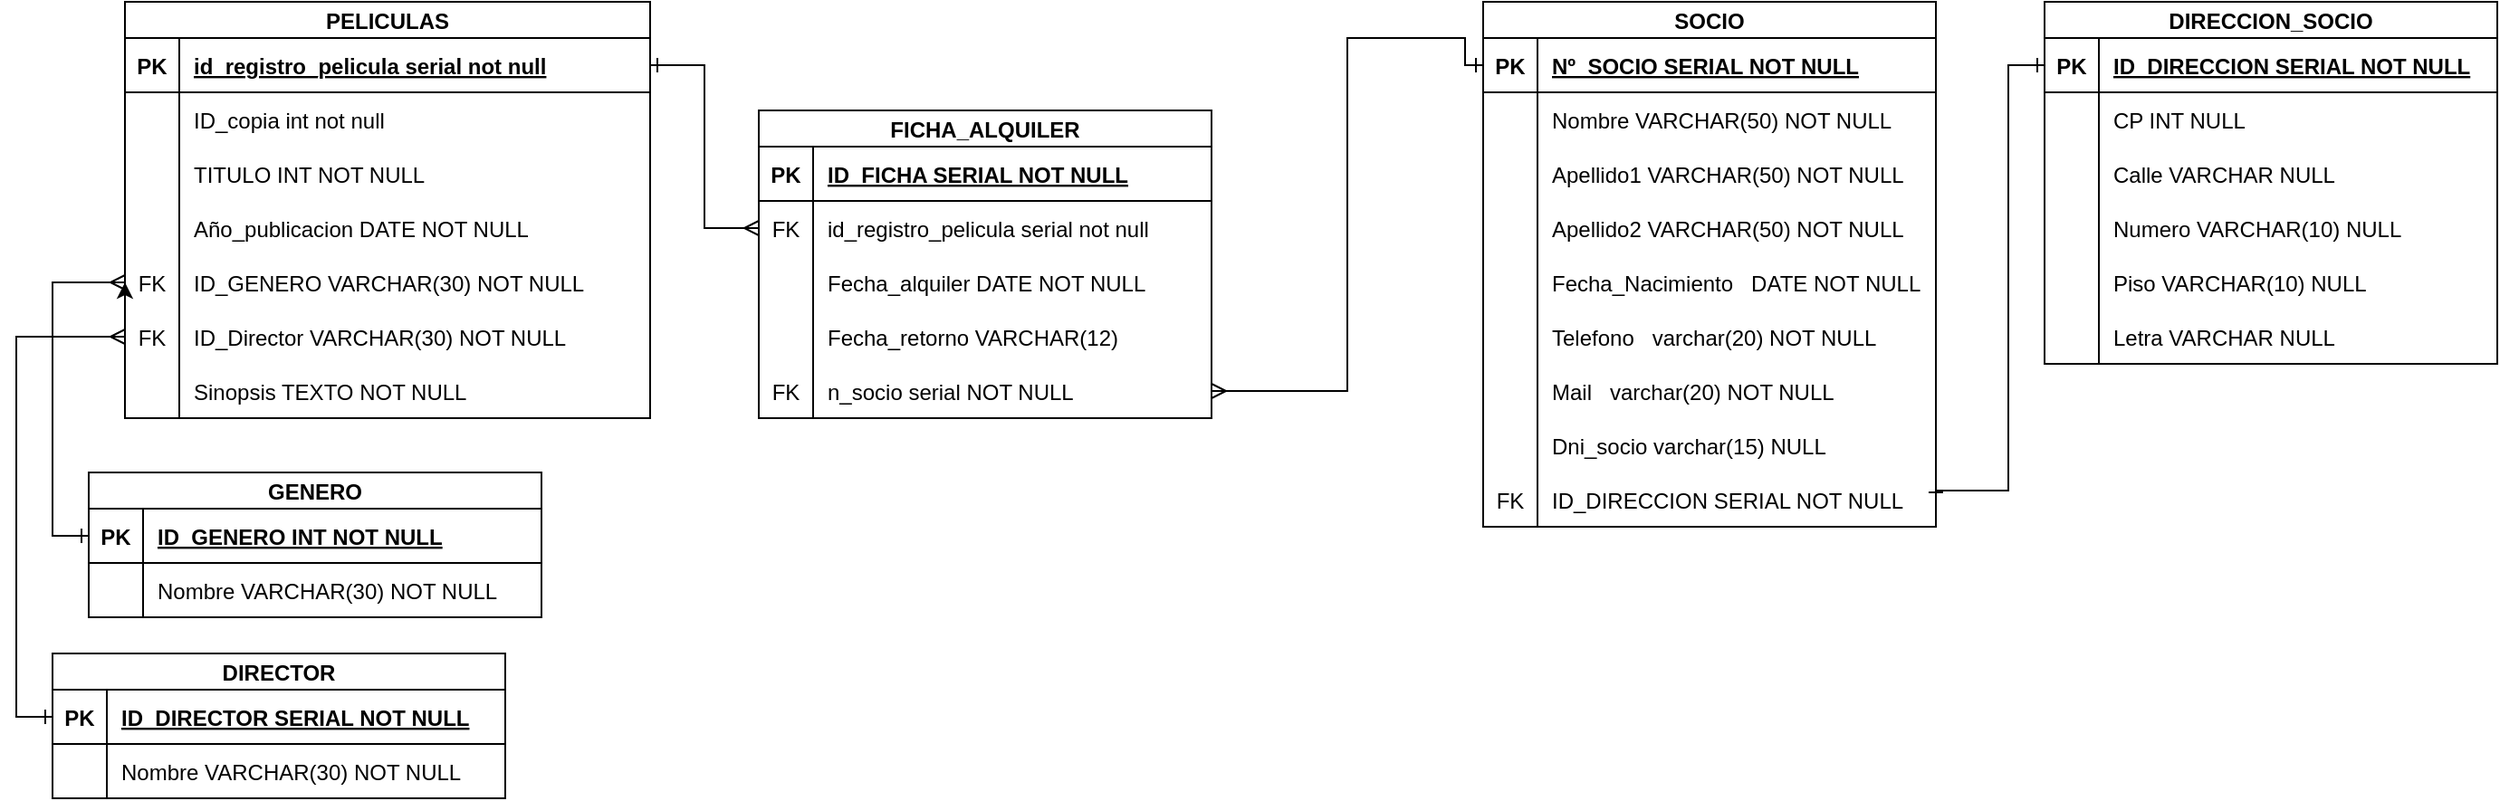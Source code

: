 <mxfile version="23.1.2" type="device">
  <diagram name="Página-1" id="nRKNhN-l7J-Yxzo5NDrR">
    <mxGraphModel dx="1924" dy="599" grid="1" gridSize="10" guides="1" tooltips="1" connect="1" arrows="1" fold="1" page="1" pageScale="1" pageWidth="827" pageHeight="1169" math="0" shadow="0">
      <root>
        <mxCell id="0" />
        <mxCell id="1" parent="0" />
        <mxCell id="-IZNyfN-gYyE6oGZiEiT-1" value="SOCIO" style="shape=table;startSize=20;container=1;collapsible=1;childLayout=tableLayout;fixedRows=1;rowLines=0;fontStyle=1;align=center;resizeLast=1;" parent="1" vertex="1">
          <mxGeometry x="280" y="170" width="250" height="290" as="geometry">
            <mxRectangle x="450" y="360" width="90" height="30" as="alternateBounds" />
          </mxGeometry>
        </mxCell>
        <mxCell id="-IZNyfN-gYyE6oGZiEiT-2" value="" style="shape=partialRectangle;collapsible=0;dropTarget=0;pointerEvents=0;fillColor=none;points=[[0,0.5],[1,0.5]];portConstraint=eastwest;top=0;left=0;right=0;bottom=1;" parent="-IZNyfN-gYyE6oGZiEiT-1" vertex="1">
          <mxGeometry y="20" width="250" height="30" as="geometry" />
        </mxCell>
        <mxCell id="-IZNyfN-gYyE6oGZiEiT-3" value="PK" style="shape=partialRectangle;overflow=hidden;connectable=0;fillColor=none;top=0;left=0;bottom=0;right=0;fontStyle=1;" parent="-IZNyfN-gYyE6oGZiEiT-2" vertex="1">
          <mxGeometry width="30" height="30" as="geometry">
            <mxRectangle width="30" height="30" as="alternateBounds" />
          </mxGeometry>
        </mxCell>
        <mxCell id="-IZNyfN-gYyE6oGZiEiT-4" value="Nº_SOCIO SERIAL NOT NULL" style="shape=partialRectangle;overflow=hidden;connectable=0;fillColor=none;top=0;left=0;bottom=0;right=0;align=left;spacingLeft=6;fontStyle=5;" parent="-IZNyfN-gYyE6oGZiEiT-2" vertex="1">
          <mxGeometry x="30" width="220" height="30" as="geometry">
            <mxRectangle width="220" height="30" as="alternateBounds" />
          </mxGeometry>
        </mxCell>
        <mxCell id="-IZNyfN-gYyE6oGZiEiT-5" value="" style="shape=partialRectangle;collapsible=0;dropTarget=0;pointerEvents=0;fillColor=none;points=[[0,0.5],[1,0.5]];portConstraint=eastwest;top=0;left=0;right=0;bottom=0;" parent="-IZNyfN-gYyE6oGZiEiT-1" vertex="1">
          <mxGeometry y="50" width="250" height="30" as="geometry" />
        </mxCell>
        <mxCell id="-IZNyfN-gYyE6oGZiEiT-6" value="" style="shape=partialRectangle;overflow=hidden;connectable=0;fillColor=none;top=0;left=0;bottom=0;right=0;" parent="-IZNyfN-gYyE6oGZiEiT-5" vertex="1">
          <mxGeometry width="30" height="30" as="geometry">
            <mxRectangle width="30" height="30" as="alternateBounds" />
          </mxGeometry>
        </mxCell>
        <mxCell id="-IZNyfN-gYyE6oGZiEiT-7" value="Nombre VARCHAR(50) NOT NULL" style="shape=partialRectangle;overflow=hidden;connectable=0;fillColor=none;top=0;left=0;bottom=0;right=0;align=left;spacingLeft=6;" parent="-IZNyfN-gYyE6oGZiEiT-5" vertex="1">
          <mxGeometry x="30" width="220" height="30" as="geometry">
            <mxRectangle width="220" height="30" as="alternateBounds" />
          </mxGeometry>
        </mxCell>
        <mxCell id="-IZNyfN-gYyE6oGZiEiT-30" value="" style="shape=partialRectangle;collapsible=0;dropTarget=0;pointerEvents=0;fillColor=none;points=[[0,0.5],[1,0.5]];portConstraint=eastwest;top=0;left=0;right=0;bottom=0;" parent="-IZNyfN-gYyE6oGZiEiT-1" vertex="1">
          <mxGeometry y="80" width="250" height="30" as="geometry" />
        </mxCell>
        <mxCell id="-IZNyfN-gYyE6oGZiEiT-31" value="" style="shape=partialRectangle;overflow=hidden;connectable=0;fillColor=none;top=0;left=0;bottom=0;right=0;" parent="-IZNyfN-gYyE6oGZiEiT-30" vertex="1">
          <mxGeometry width="30" height="30" as="geometry">
            <mxRectangle width="30" height="30" as="alternateBounds" />
          </mxGeometry>
        </mxCell>
        <mxCell id="-IZNyfN-gYyE6oGZiEiT-32" value="Apellido1 VARCHAR(50) NOT NULL" style="shape=partialRectangle;overflow=hidden;connectable=0;fillColor=none;top=0;left=0;bottom=0;right=0;align=left;spacingLeft=6;" parent="-IZNyfN-gYyE6oGZiEiT-30" vertex="1">
          <mxGeometry x="30" width="220" height="30" as="geometry">
            <mxRectangle width="220" height="30" as="alternateBounds" />
          </mxGeometry>
        </mxCell>
        <mxCell id="-IZNyfN-gYyE6oGZiEiT-34" value="" style="shape=partialRectangle;collapsible=0;dropTarget=0;pointerEvents=0;fillColor=none;points=[[0,0.5],[1,0.5]];portConstraint=eastwest;top=0;left=0;right=0;bottom=0;" parent="-IZNyfN-gYyE6oGZiEiT-1" vertex="1">
          <mxGeometry y="110" width="250" height="30" as="geometry" />
        </mxCell>
        <mxCell id="-IZNyfN-gYyE6oGZiEiT-35" value="" style="shape=partialRectangle;overflow=hidden;connectable=0;fillColor=none;top=0;left=0;bottom=0;right=0;" parent="-IZNyfN-gYyE6oGZiEiT-34" vertex="1">
          <mxGeometry width="30" height="30" as="geometry">
            <mxRectangle width="30" height="30" as="alternateBounds" />
          </mxGeometry>
        </mxCell>
        <mxCell id="-IZNyfN-gYyE6oGZiEiT-36" value="Apellido2 VARCHAR(50) NOT NULL" style="shape=partialRectangle;overflow=hidden;connectable=0;fillColor=none;top=0;left=0;bottom=0;right=0;align=left;spacingLeft=6;" parent="-IZNyfN-gYyE6oGZiEiT-34" vertex="1">
          <mxGeometry x="30" width="220" height="30" as="geometry">
            <mxRectangle width="220" height="30" as="alternateBounds" />
          </mxGeometry>
        </mxCell>
        <mxCell id="-IZNyfN-gYyE6oGZiEiT-37" value="" style="shape=partialRectangle;collapsible=0;dropTarget=0;pointerEvents=0;fillColor=none;points=[[0,0.5],[1,0.5]];portConstraint=eastwest;top=0;left=0;right=0;bottom=0;" parent="-IZNyfN-gYyE6oGZiEiT-1" vertex="1">
          <mxGeometry y="140" width="250" height="30" as="geometry" />
        </mxCell>
        <mxCell id="-IZNyfN-gYyE6oGZiEiT-38" value="" style="shape=partialRectangle;overflow=hidden;connectable=0;fillColor=none;top=0;left=0;bottom=0;right=0;" parent="-IZNyfN-gYyE6oGZiEiT-37" vertex="1">
          <mxGeometry width="30" height="30" as="geometry">
            <mxRectangle width="30" height="30" as="alternateBounds" />
          </mxGeometry>
        </mxCell>
        <mxCell id="-IZNyfN-gYyE6oGZiEiT-39" value="Fecha_Nacimiento   DATE NOT NULL" style="shape=partialRectangle;overflow=hidden;connectable=0;fillColor=none;top=0;left=0;bottom=0;right=0;align=left;spacingLeft=6;" parent="-IZNyfN-gYyE6oGZiEiT-37" vertex="1">
          <mxGeometry x="30" width="220" height="30" as="geometry">
            <mxRectangle width="220" height="30" as="alternateBounds" />
          </mxGeometry>
        </mxCell>
        <mxCell id="bHIFK69b-dQV7GvsasJ2-1" value="" style="shape=partialRectangle;collapsible=0;dropTarget=0;pointerEvents=0;fillColor=none;points=[[0,0.5],[1,0.5]];portConstraint=eastwest;top=0;left=0;right=0;bottom=0;" vertex="1" parent="-IZNyfN-gYyE6oGZiEiT-1">
          <mxGeometry y="170" width="250" height="30" as="geometry" />
        </mxCell>
        <mxCell id="bHIFK69b-dQV7GvsasJ2-2" value="" style="shape=partialRectangle;overflow=hidden;connectable=0;fillColor=none;top=0;left=0;bottom=0;right=0;" vertex="1" parent="bHIFK69b-dQV7GvsasJ2-1">
          <mxGeometry width="30" height="30" as="geometry">
            <mxRectangle width="30" height="30" as="alternateBounds" />
          </mxGeometry>
        </mxCell>
        <mxCell id="bHIFK69b-dQV7GvsasJ2-3" value="Telefono   varchar(20) NOT NULL" style="shape=partialRectangle;overflow=hidden;connectable=0;fillColor=none;top=0;left=0;bottom=0;right=0;align=left;spacingLeft=6;" vertex="1" parent="bHIFK69b-dQV7GvsasJ2-1">
          <mxGeometry x="30" width="220" height="30" as="geometry">
            <mxRectangle width="220" height="30" as="alternateBounds" />
          </mxGeometry>
        </mxCell>
        <mxCell id="bHIFK69b-dQV7GvsasJ2-4" value="" style="shape=partialRectangle;collapsible=0;dropTarget=0;pointerEvents=0;fillColor=none;points=[[0,0.5],[1,0.5]];portConstraint=eastwest;top=0;left=0;right=0;bottom=0;" vertex="1" parent="-IZNyfN-gYyE6oGZiEiT-1">
          <mxGeometry y="200" width="250" height="30" as="geometry" />
        </mxCell>
        <mxCell id="bHIFK69b-dQV7GvsasJ2-5" value="" style="shape=partialRectangle;overflow=hidden;connectable=0;fillColor=none;top=0;left=0;bottom=0;right=0;" vertex="1" parent="bHIFK69b-dQV7GvsasJ2-4">
          <mxGeometry width="30" height="30" as="geometry">
            <mxRectangle width="30" height="30" as="alternateBounds" />
          </mxGeometry>
        </mxCell>
        <mxCell id="bHIFK69b-dQV7GvsasJ2-6" value="Mail   varchar(20) NOT NULL" style="shape=partialRectangle;overflow=hidden;connectable=0;fillColor=none;top=0;left=0;bottom=0;right=0;align=left;spacingLeft=6;" vertex="1" parent="bHIFK69b-dQV7GvsasJ2-4">
          <mxGeometry x="30" width="220" height="30" as="geometry">
            <mxRectangle width="220" height="30" as="alternateBounds" />
          </mxGeometry>
        </mxCell>
        <mxCell id="-IZNyfN-gYyE6oGZiEiT-40" value="" style="shape=partialRectangle;collapsible=0;dropTarget=0;pointerEvents=0;fillColor=none;points=[[0,0.5],[1,0.5]];portConstraint=eastwest;top=0;left=0;right=0;bottom=0;" parent="-IZNyfN-gYyE6oGZiEiT-1" vertex="1">
          <mxGeometry y="230" width="250" height="30" as="geometry" />
        </mxCell>
        <mxCell id="-IZNyfN-gYyE6oGZiEiT-41" value="" style="shape=partialRectangle;overflow=hidden;connectable=0;fillColor=none;top=0;left=0;bottom=0;right=0;" parent="-IZNyfN-gYyE6oGZiEiT-40" vertex="1">
          <mxGeometry width="30" height="30" as="geometry">
            <mxRectangle width="30" height="30" as="alternateBounds" />
          </mxGeometry>
        </mxCell>
        <mxCell id="-IZNyfN-gYyE6oGZiEiT-42" value="Dni_socio varchar(15) NULL" style="shape=partialRectangle;overflow=hidden;connectable=0;fillColor=none;top=0;left=0;bottom=0;right=0;align=left;spacingLeft=6;" parent="-IZNyfN-gYyE6oGZiEiT-40" vertex="1">
          <mxGeometry x="30" width="220" height="30" as="geometry">
            <mxRectangle width="220" height="30" as="alternateBounds" />
          </mxGeometry>
        </mxCell>
        <mxCell id="-IZNyfN-gYyE6oGZiEiT-43" value="" style="shape=partialRectangle;collapsible=0;dropTarget=0;pointerEvents=0;fillColor=none;points=[[0,0.5],[1,0.5]];portConstraint=eastwest;top=0;left=0;right=0;bottom=0;" parent="-IZNyfN-gYyE6oGZiEiT-1" vertex="1">
          <mxGeometry y="260" width="250" height="30" as="geometry" />
        </mxCell>
        <mxCell id="-IZNyfN-gYyE6oGZiEiT-44" value="FK" style="shape=partialRectangle;overflow=hidden;connectable=0;fillColor=none;top=0;left=0;bottom=0;right=0;" parent="-IZNyfN-gYyE6oGZiEiT-43" vertex="1">
          <mxGeometry width="30" height="30" as="geometry">
            <mxRectangle width="30" height="30" as="alternateBounds" />
          </mxGeometry>
        </mxCell>
        <mxCell id="-IZNyfN-gYyE6oGZiEiT-45" value="ID_DIRECCION SERIAL NOT NULL" style="shape=partialRectangle;overflow=hidden;connectable=0;fillColor=none;top=0;left=0;bottom=0;right=0;align=left;spacingLeft=6;" parent="-IZNyfN-gYyE6oGZiEiT-43" vertex="1">
          <mxGeometry x="30" width="220" height="30" as="geometry">
            <mxRectangle width="220" height="30" as="alternateBounds" />
          </mxGeometry>
        </mxCell>
        <mxCell id="-IZNyfN-gYyE6oGZiEiT-9" value="PELICULAS" style="shape=table;startSize=20;container=1;collapsible=1;childLayout=tableLayout;fixedRows=1;rowLines=0;fontStyle=1;align=center;resizeLast=1;" parent="1" vertex="1">
          <mxGeometry x="-470" y="170" width="290" height="230" as="geometry">
            <mxRectangle x="450" y="360" width="90" height="30" as="alternateBounds" />
          </mxGeometry>
        </mxCell>
        <mxCell id="-IZNyfN-gYyE6oGZiEiT-10" value="" style="shape=partialRectangle;collapsible=0;dropTarget=0;pointerEvents=0;fillColor=none;points=[[0,0.5],[1,0.5]];portConstraint=eastwest;top=0;left=0;right=0;bottom=1;" parent="-IZNyfN-gYyE6oGZiEiT-9" vertex="1">
          <mxGeometry y="20" width="290" height="30" as="geometry" />
        </mxCell>
        <mxCell id="-IZNyfN-gYyE6oGZiEiT-11" value="PK" style="shape=partialRectangle;overflow=hidden;connectable=0;fillColor=none;top=0;left=0;bottom=0;right=0;fontStyle=1;" parent="-IZNyfN-gYyE6oGZiEiT-10" vertex="1">
          <mxGeometry width="30" height="30" as="geometry">
            <mxRectangle width="30" height="30" as="alternateBounds" />
          </mxGeometry>
        </mxCell>
        <mxCell id="-IZNyfN-gYyE6oGZiEiT-12" value="id_registro_pelicula serial not null" style="shape=partialRectangle;overflow=hidden;connectable=0;fillColor=none;top=0;left=0;bottom=0;right=0;align=left;spacingLeft=6;fontStyle=5;" parent="-IZNyfN-gYyE6oGZiEiT-10" vertex="1">
          <mxGeometry x="30" width="260" height="30" as="geometry">
            <mxRectangle width="260" height="30" as="alternateBounds" />
          </mxGeometry>
        </mxCell>
        <mxCell id="bHIFK69b-dQV7GvsasJ2-36" value="" style="shape=partialRectangle;collapsible=0;dropTarget=0;pointerEvents=0;fillColor=none;points=[[0,0.5],[1,0.5]];portConstraint=eastwest;top=0;left=0;right=0;bottom=0;" vertex="1" parent="-IZNyfN-gYyE6oGZiEiT-9">
          <mxGeometry y="50" width="290" height="30" as="geometry" />
        </mxCell>
        <mxCell id="bHIFK69b-dQV7GvsasJ2-37" value="" style="shape=partialRectangle;overflow=hidden;connectable=0;fillColor=none;top=0;left=0;bottom=0;right=0;" vertex="1" parent="bHIFK69b-dQV7GvsasJ2-36">
          <mxGeometry width="30" height="30" as="geometry">
            <mxRectangle width="30" height="30" as="alternateBounds" />
          </mxGeometry>
        </mxCell>
        <mxCell id="bHIFK69b-dQV7GvsasJ2-38" value="ID_copia int not null" style="shape=partialRectangle;overflow=hidden;connectable=0;fillColor=none;top=0;left=0;bottom=0;right=0;align=left;spacingLeft=6;" vertex="1" parent="bHIFK69b-dQV7GvsasJ2-36">
          <mxGeometry x="30" width="260" height="30" as="geometry">
            <mxRectangle width="260" height="30" as="alternateBounds" />
          </mxGeometry>
        </mxCell>
        <mxCell id="-IZNyfN-gYyE6oGZiEiT-13" value="" style="shape=partialRectangle;collapsible=0;dropTarget=0;pointerEvents=0;fillColor=none;points=[[0,0.5],[1,0.5]];portConstraint=eastwest;top=0;left=0;right=0;bottom=0;" parent="-IZNyfN-gYyE6oGZiEiT-9" vertex="1">
          <mxGeometry y="80" width="290" height="30" as="geometry" />
        </mxCell>
        <mxCell id="-IZNyfN-gYyE6oGZiEiT-14" value="" style="shape=partialRectangle;overflow=hidden;connectable=0;fillColor=none;top=0;left=0;bottom=0;right=0;" parent="-IZNyfN-gYyE6oGZiEiT-13" vertex="1">
          <mxGeometry width="30" height="30" as="geometry">
            <mxRectangle width="30" height="30" as="alternateBounds" />
          </mxGeometry>
        </mxCell>
        <mxCell id="-IZNyfN-gYyE6oGZiEiT-15" value="TITULO INT NOT NULL" style="shape=partialRectangle;overflow=hidden;connectable=0;fillColor=none;top=0;left=0;bottom=0;right=0;align=left;spacingLeft=6;" parent="-IZNyfN-gYyE6oGZiEiT-13" vertex="1">
          <mxGeometry x="30" width="260" height="30" as="geometry">
            <mxRectangle width="260" height="30" as="alternateBounds" />
          </mxGeometry>
        </mxCell>
        <mxCell id="-IZNyfN-gYyE6oGZiEiT-75" value="" style="shape=partialRectangle;collapsible=0;dropTarget=0;pointerEvents=0;fillColor=none;points=[[0,0.5],[1,0.5]];portConstraint=eastwest;top=0;left=0;right=0;bottom=0;" parent="-IZNyfN-gYyE6oGZiEiT-9" vertex="1">
          <mxGeometry y="110" width="290" height="30" as="geometry" />
        </mxCell>
        <mxCell id="-IZNyfN-gYyE6oGZiEiT-76" value="" style="shape=partialRectangle;overflow=hidden;connectable=0;fillColor=none;top=0;left=0;bottom=0;right=0;" parent="-IZNyfN-gYyE6oGZiEiT-75" vertex="1">
          <mxGeometry width="30" height="30" as="geometry">
            <mxRectangle width="30" height="30" as="alternateBounds" />
          </mxGeometry>
        </mxCell>
        <mxCell id="-IZNyfN-gYyE6oGZiEiT-77" value="Año_publicacion DATE NOT NULL" style="shape=partialRectangle;overflow=hidden;connectable=0;fillColor=none;top=0;left=0;bottom=0;right=0;align=left;spacingLeft=6;" parent="-IZNyfN-gYyE6oGZiEiT-75" vertex="1">
          <mxGeometry x="30" width="260" height="30" as="geometry">
            <mxRectangle width="260" height="30" as="alternateBounds" />
          </mxGeometry>
        </mxCell>
        <mxCell id="-IZNyfN-gYyE6oGZiEiT-78" value="" style="shape=partialRectangle;collapsible=0;dropTarget=0;pointerEvents=0;fillColor=none;points=[[0,0.5],[1,0.5]];portConstraint=eastwest;top=0;left=0;right=0;bottom=0;" parent="-IZNyfN-gYyE6oGZiEiT-9" vertex="1">
          <mxGeometry y="140" width="290" height="30" as="geometry" />
        </mxCell>
        <mxCell id="-IZNyfN-gYyE6oGZiEiT-79" value="FK" style="shape=partialRectangle;overflow=hidden;connectable=0;fillColor=none;top=0;left=0;bottom=0;right=0;" parent="-IZNyfN-gYyE6oGZiEiT-78" vertex="1">
          <mxGeometry width="30" height="30" as="geometry">
            <mxRectangle width="30" height="30" as="alternateBounds" />
          </mxGeometry>
        </mxCell>
        <mxCell id="-IZNyfN-gYyE6oGZiEiT-80" value="ID_GENERO VARCHAR(30) NOT NULL" style="shape=partialRectangle;overflow=hidden;connectable=0;fillColor=none;top=0;left=0;bottom=0;right=0;align=left;spacingLeft=6;" parent="-IZNyfN-gYyE6oGZiEiT-78" vertex="1">
          <mxGeometry x="30" width="260" height="30" as="geometry">
            <mxRectangle width="260" height="30" as="alternateBounds" />
          </mxGeometry>
        </mxCell>
        <mxCell id="-IZNyfN-gYyE6oGZiEiT-81" value="" style="shape=partialRectangle;collapsible=0;dropTarget=0;pointerEvents=0;fillColor=none;points=[[0,0.5],[1,0.5]];portConstraint=eastwest;top=0;left=0;right=0;bottom=0;" parent="-IZNyfN-gYyE6oGZiEiT-9" vertex="1">
          <mxGeometry y="170" width="290" height="30" as="geometry" />
        </mxCell>
        <mxCell id="-IZNyfN-gYyE6oGZiEiT-82" value="FK" style="shape=partialRectangle;overflow=hidden;connectable=0;fillColor=none;top=0;left=0;bottom=0;right=0;" parent="-IZNyfN-gYyE6oGZiEiT-81" vertex="1">
          <mxGeometry width="30" height="30" as="geometry">
            <mxRectangle width="30" height="30" as="alternateBounds" />
          </mxGeometry>
        </mxCell>
        <mxCell id="-IZNyfN-gYyE6oGZiEiT-83" value="ID_Director VARCHAR(30) NOT NULL" style="shape=partialRectangle;overflow=hidden;connectable=0;fillColor=none;top=0;left=0;bottom=0;right=0;align=left;spacingLeft=6;" parent="-IZNyfN-gYyE6oGZiEiT-81" vertex="1">
          <mxGeometry x="30" width="260" height="30" as="geometry">
            <mxRectangle width="260" height="30" as="alternateBounds" />
          </mxGeometry>
        </mxCell>
        <mxCell id="-IZNyfN-gYyE6oGZiEiT-84" value="" style="shape=partialRectangle;collapsible=0;dropTarget=0;pointerEvents=0;fillColor=none;points=[[0,0.5],[1,0.5]];portConstraint=eastwest;top=0;left=0;right=0;bottom=0;" parent="-IZNyfN-gYyE6oGZiEiT-9" vertex="1">
          <mxGeometry y="200" width="290" height="30" as="geometry" />
        </mxCell>
        <mxCell id="-IZNyfN-gYyE6oGZiEiT-85" value="" style="shape=partialRectangle;overflow=hidden;connectable=0;fillColor=none;top=0;left=0;bottom=0;right=0;" parent="-IZNyfN-gYyE6oGZiEiT-84" vertex="1">
          <mxGeometry width="30" height="30" as="geometry">
            <mxRectangle width="30" height="30" as="alternateBounds" />
          </mxGeometry>
        </mxCell>
        <mxCell id="-IZNyfN-gYyE6oGZiEiT-86" value="Sinopsis TEXTO NOT NULL" style="shape=partialRectangle;overflow=hidden;connectable=0;fillColor=none;top=0;left=0;bottom=0;right=0;align=left;spacingLeft=6;" parent="-IZNyfN-gYyE6oGZiEiT-84" vertex="1">
          <mxGeometry x="30" width="260" height="30" as="geometry">
            <mxRectangle width="260" height="30" as="alternateBounds" />
          </mxGeometry>
        </mxCell>
        <mxCell id="-IZNyfN-gYyE6oGZiEiT-16" value="FICHA_ALQUILER" style="shape=table;startSize=20;container=1;collapsible=1;childLayout=tableLayout;fixedRows=1;rowLines=0;fontStyle=1;align=center;resizeLast=1;" parent="1" vertex="1">
          <mxGeometry x="-120" y="230" width="250" height="170" as="geometry">
            <mxRectangle x="450" y="360" width="90" height="30" as="alternateBounds" />
          </mxGeometry>
        </mxCell>
        <mxCell id="-IZNyfN-gYyE6oGZiEiT-17" value="" style="shape=partialRectangle;collapsible=0;dropTarget=0;pointerEvents=0;fillColor=none;points=[[0,0.5],[1,0.5]];portConstraint=eastwest;top=0;left=0;right=0;bottom=1;" parent="-IZNyfN-gYyE6oGZiEiT-16" vertex="1">
          <mxGeometry y="20" width="250" height="30" as="geometry" />
        </mxCell>
        <mxCell id="-IZNyfN-gYyE6oGZiEiT-18" value="PK" style="shape=partialRectangle;overflow=hidden;connectable=0;fillColor=none;top=0;left=0;bottom=0;right=0;fontStyle=1;" parent="-IZNyfN-gYyE6oGZiEiT-17" vertex="1">
          <mxGeometry width="30" height="30" as="geometry">
            <mxRectangle width="30" height="30" as="alternateBounds" />
          </mxGeometry>
        </mxCell>
        <mxCell id="-IZNyfN-gYyE6oGZiEiT-19" value="ID_FICHA SERIAL NOT NULL" style="shape=partialRectangle;overflow=hidden;connectable=0;fillColor=none;top=0;left=0;bottom=0;right=0;align=left;spacingLeft=6;fontStyle=5;" parent="-IZNyfN-gYyE6oGZiEiT-17" vertex="1">
          <mxGeometry x="30" width="220" height="30" as="geometry">
            <mxRectangle width="220" height="30" as="alternateBounds" />
          </mxGeometry>
        </mxCell>
        <mxCell id="-IZNyfN-gYyE6oGZiEiT-20" value="" style="shape=partialRectangle;collapsible=0;dropTarget=0;pointerEvents=0;fillColor=none;points=[[0,0.5],[1,0.5]];portConstraint=eastwest;top=0;left=0;right=0;bottom=0;" parent="-IZNyfN-gYyE6oGZiEiT-16" vertex="1">
          <mxGeometry y="50" width="250" height="30" as="geometry" />
        </mxCell>
        <mxCell id="-IZNyfN-gYyE6oGZiEiT-21" value="FK" style="shape=partialRectangle;overflow=hidden;connectable=0;fillColor=none;top=0;left=0;bottom=0;right=0;" parent="-IZNyfN-gYyE6oGZiEiT-20" vertex="1">
          <mxGeometry width="30" height="30" as="geometry">
            <mxRectangle width="30" height="30" as="alternateBounds" />
          </mxGeometry>
        </mxCell>
        <mxCell id="-IZNyfN-gYyE6oGZiEiT-22" value="id_registro_pelicula serial not null" style="shape=partialRectangle;overflow=hidden;connectable=0;fillColor=none;top=0;left=0;bottom=0;right=0;align=left;spacingLeft=6;" parent="-IZNyfN-gYyE6oGZiEiT-20" vertex="1">
          <mxGeometry x="30" width="220" height="30" as="geometry">
            <mxRectangle width="220" height="30" as="alternateBounds" />
          </mxGeometry>
        </mxCell>
        <mxCell id="-IZNyfN-gYyE6oGZiEiT-117" value="" style="shape=partialRectangle;collapsible=0;dropTarget=0;pointerEvents=0;fillColor=none;points=[[0,0.5],[1,0.5]];portConstraint=eastwest;top=0;left=0;right=0;bottom=0;" parent="-IZNyfN-gYyE6oGZiEiT-16" vertex="1">
          <mxGeometry y="80" width="250" height="30" as="geometry" />
        </mxCell>
        <mxCell id="-IZNyfN-gYyE6oGZiEiT-118" value="" style="shape=partialRectangle;overflow=hidden;connectable=0;fillColor=none;top=0;left=0;bottom=0;right=0;" parent="-IZNyfN-gYyE6oGZiEiT-117" vertex="1">
          <mxGeometry width="30" height="30" as="geometry">
            <mxRectangle width="30" height="30" as="alternateBounds" />
          </mxGeometry>
        </mxCell>
        <mxCell id="-IZNyfN-gYyE6oGZiEiT-119" value="Fecha_alquiler DATE NOT NULL" style="shape=partialRectangle;overflow=hidden;connectable=0;fillColor=none;top=0;left=0;bottom=0;right=0;align=left;spacingLeft=6;" parent="-IZNyfN-gYyE6oGZiEiT-117" vertex="1">
          <mxGeometry x="30" width="220" height="30" as="geometry">
            <mxRectangle width="220" height="30" as="alternateBounds" />
          </mxGeometry>
        </mxCell>
        <mxCell id="-IZNyfN-gYyE6oGZiEiT-120" value="" style="shape=partialRectangle;collapsible=0;dropTarget=0;pointerEvents=0;fillColor=none;points=[[0,0.5],[1,0.5]];portConstraint=eastwest;top=0;left=0;right=0;bottom=0;" parent="-IZNyfN-gYyE6oGZiEiT-16" vertex="1">
          <mxGeometry y="110" width="250" height="30" as="geometry" />
        </mxCell>
        <mxCell id="-IZNyfN-gYyE6oGZiEiT-121" value="" style="shape=partialRectangle;overflow=hidden;connectable=0;fillColor=none;top=0;left=0;bottom=0;right=0;" parent="-IZNyfN-gYyE6oGZiEiT-120" vertex="1">
          <mxGeometry width="30" height="30" as="geometry">
            <mxRectangle width="30" height="30" as="alternateBounds" />
          </mxGeometry>
        </mxCell>
        <mxCell id="-IZNyfN-gYyE6oGZiEiT-122" value="Fecha_retorno VARCHAR(12)" style="shape=partialRectangle;overflow=hidden;connectable=0;fillColor=none;top=0;left=0;bottom=0;right=0;align=left;spacingLeft=6;" parent="-IZNyfN-gYyE6oGZiEiT-120" vertex="1">
          <mxGeometry x="30" width="220" height="30" as="geometry">
            <mxRectangle width="220" height="30" as="alternateBounds" />
          </mxGeometry>
        </mxCell>
        <mxCell id="-IZNyfN-gYyE6oGZiEiT-138" value="" style="shape=partialRectangle;collapsible=0;dropTarget=0;pointerEvents=0;fillColor=none;points=[[0,0.5],[1,0.5]];portConstraint=eastwest;top=0;left=0;right=0;bottom=0;" parent="-IZNyfN-gYyE6oGZiEiT-16" vertex="1">
          <mxGeometry y="140" width="250" height="30" as="geometry" />
        </mxCell>
        <mxCell id="-IZNyfN-gYyE6oGZiEiT-139" value="FK" style="shape=partialRectangle;overflow=hidden;connectable=0;fillColor=none;top=0;left=0;bottom=0;right=0;" parent="-IZNyfN-gYyE6oGZiEiT-138" vertex="1">
          <mxGeometry width="30" height="30" as="geometry">
            <mxRectangle width="30" height="30" as="alternateBounds" />
          </mxGeometry>
        </mxCell>
        <mxCell id="-IZNyfN-gYyE6oGZiEiT-140" value="n_socio serial NOT NULL" style="shape=partialRectangle;overflow=hidden;connectable=0;fillColor=none;top=0;left=0;bottom=0;right=0;align=left;spacingLeft=6;" parent="-IZNyfN-gYyE6oGZiEiT-138" vertex="1">
          <mxGeometry x="30" width="220" height="30" as="geometry">
            <mxRectangle width="220" height="30" as="alternateBounds" />
          </mxGeometry>
        </mxCell>
        <mxCell id="-IZNyfN-gYyE6oGZiEiT-46" value="DIRECCION_SOCIO" style="shape=table;startSize=20;container=1;collapsible=1;childLayout=tableLayout;fixedRows=1;rowLines=0;fontStyle=1;align=center;resizeLast=1;" parent="1" vertex="1">
          <mxGeometry x="590" y="170" width="250" height="200" as="geometry">
            <mxRectangle x="450" y="360" width="90" height="30" as="alternateBounds" />
          </mxGeometry>
        </mxCell>
        <mxCell id="-IZNyfN-gYyE6oGZiEiT-47" value="" style="shape=partialRectangle;collapsible=0;dropTarget=0;pointerEvents=0;fillColor=none;points=[[0,0.5],[1,0.5]];portConstraint=eastwest;top=0;left=0;right=0;bottom=1;" parent="-IZNyfN-gYyE6oGZiEiT-46" vertex="1">
          <mxGeometry y="20" width="250" height="30" as="geometry" />
        </mxCell>
        <mxCell id="-IZNyfN-gYyE6oGZiEiT-48" value="PK" style="shape=partialRectangle;overflow=hidden;connectable=0;fillColor=none;top=0;left=0;bottom=0;right=0;fontStyle=1;" parent="-IZNyfN-gYyE6oGZiEiT-47" vertex="1">
          <mxGeometry width="30" height="30" as="geometry">
            <mxRectangle width="30" height="30" as="alternateBounds" />
          </mxGeometry>
        </mxCell>
        <mxCell id="-IZNyfN-gYyE6oGZiEiT-49" value="ID_DIRECCION SERIAL NOT NULL" style="shape=partialRectangle;overflow=hidden;connectable=0;fillColor=none;top=0;left=0;bottom=0;right=0;align=left;spacingLeft=6;fontStyle=5;" parent="-IZNyfN-gYyE6oGZiEiT-47" vertex="1">
          <mxGeometry x="30" width="220" height="30" as="geometry">
            <mxRectangle width="220" height="30" as="alternateBounds" />
          </mxGeometry>
        </mxCell>
        <mxCell id="-IZNyfN-gYyE6oGZiEiT-50" value="" style="shape=partialRectangle;collapsible=0;dropTarget=0;pointerEvents=0;fillColor=none;points=[[0,0.5],[1,0.5]];portConstraint=eastwest;top=0;left=0;right=0;bottom=0;" parent="-IZNyfN-gYyE6oGZiEiT-46" vertex="1">
          <mxGeometry y="50" width="250" height="30" as="geometry" />
        </mxCell>
        <mxCell id="-IZNyfN-gYyE6oGZiEiT-51" value="" style="shape=partialRectangle;overflow=hidden;connectable=0;fillColor=none;top=0;left=0;bottom=0;right=0;" parent="-IZNyfN-gYyE6oGZiEiT-50" vertex="1">
          <mxGeometry width="30" height="30" as="geometry">
            <mxRectangle width="30" height="30" as="alternateBounds" />
          </mxGeometry>
        </mxCell>
        <mxCell id="-IZNyfN-gYyE6oGZiEiT-52" value="CP INT NULL" style="shape=partialRectangle;overflow=hidden;connectable=0;fillColor=none;top=0;left=0;bottom=0;right=0;align=left;spacingLeft=6;" parent="-IZNyfN-gYyE6oGZiEiT-50" vertex="1">
          <mxGeometry x="30" width="220" height="30" as="geometry">
            <mxRectangle width="220" height="30" as="alternateBounds" />
          </mxGeometry>
        </mxCell>
        <mxCell id="-IZNyfN-gYyE6oGZiEiT-53" value="" style="shape=partialRectangle;collapsible=0;dropTarget=0;pointerEvents=0;fillColor=none;points=[[0,0.5],[1,0.5]];portConstraint=eastwest;top=0;left=0;right=0;bottom=0;" parent="-IZNyfN-gYyE6oGZiEiT-46" vertex="1">
          <mxGeometry y="80" width="250" height="30" as="geometry" />
        </mxCell>
        <mxCell id="-IZNyfN-gYyE6oGZiEiT-54" value="" style="shape=partialRectangle;overflow=hidden;connectable=0;fillColor=none;top=0;left=0;bottom=0;right=0;" parent="-IZNyfN-gYyE6oGZiEiT-53" vertex="1">
          <mxGeometry width="30" height="30" as="geometry">
            <mxRectangle width="30" height="30" as="alternateBounds" />
          </mxGeometry>
        </mxCell>
        <mxCell id="-IZNyfN-gYyE6oGZiEiT-55" value="Calle VARCHAR NULL" style="shape=partialRectangle;overflow=hidden;connectable=0;fillColor=none;top=0;left=0;bottom=0;right=0;align=left;spacingLeft=6;" parent="-IZNyfN-gYyE6oGZiEiT-53" vertex="1">
          <mxGeometry x="30" width="220" height="30" as="geometry">
            <mxRectangle width="220" height="30" as="alternateBounds" />
          </mxGeometry>
        </mxCell>
        <mxCell id="-IZNyfN-gYyE6oGZiEiT-56" value="" style="shape=partialRectangle;collapsible=0;dropTarget=0;pointerEvents=0;fillColor=none;points=[[0,0.5],[1,0.5]];portConstraint=eastwest;top=0;left=0;right=0;bottom=0;" parent="-IZNyfN-gYyE6oGZiEiT-46" vertex="1">
          <mxGeometry y="110" width="250" height="30" as="geometry" />
        </mxCell>
        <mxCell id="-IZNyfN-gYyE6oGZiEiT-57" value="" style="shape=partialRectangle;overflow=hidden;connectable=0;fillColor=none;top=0;left=0;bottom=0;right=0;" parent="-IZNyfN-gYyE6oGZiEiT-56" vertex="1">
          <mxGeometry width="30" height="30" as="geometry">
            <mxRectangle width="30" height="30" as="alternateBounds" />
          </mxGeometry>
        </mxCell>
        <mxCell id="-IZNyfN-gYyE6oGZiEiT-58" value="Numero VARCHAR(10) NULL" style="shape=partialRectangle;overflow=hidden;connectable=0;fillColor=none;top=0;left=0;bottom=0;right=0;align=left;spacingLeft=6;" parent="-IZNyfN-gYyE6oGZiEiT-56" vertex="1">
          <mxGeometry x="30" width="220" height="30" as="geometry">
            <mxRectangle width="220" height="30" as="alternateBounds" />
          </mxGeometry>
        </mxCell>
        <mxCell id="-IZNyfN-gYyE6oGZiEiT-59" value="" style="shape=partialRectangle;collapsible=0;dropTarget=0;pointerEvents=0;fillColor=none;points=[[0,0.5],[1,0.5]];portConstraint=eastwest;top=0;left=0;right=0;bottom=0;" parent="-IZNyfN-gYyE6oGZiEiT-46" vertex="1">
          <mxGeometry y="140" width="250" height="30" as="geometry" />
        </mxCell>
        <mxCell id="-IZNyfN-gYyE6oGZiEiT-60" value="" style="shape=partialRectangle;overflow=hidden;connectable=0;fillColor=none;top=0;left=0;bottom=0;right=0;" parent="-IZNyfN-gYyE6oGZiEiT-59" vertex="1">
          <mxGeometry width="30" height="30" as="geometry">
            <mxRectangle width="30" height="30" as="alternateBounds" />
          </mxGeometry>
        </mxCell>
        <mxCell id="-IZNyfN-gYyE6oGZiEiT-61" value="Piso VARCHAR(10) NULL" style="shape=partialRectangle;overflow=hidden;connectable=0;fillColor=none;top=0;left=0;bottom=0;right=0;align=left;spacingLeft=6;" parent="-IZNyfN-gYyE6oGZiEiT-59" vertex="1">
          <mxGeometry x="30" width="220" height="30" as="geometry">
            <mxRectangle width="220" height="30" as="alternateBounds" />
          </mxGeometry>
        </mxCell>
        <mxCell id="bHIFK69b-dQV7GvsasJ2-14" value="" style="shape=partialRectangle;collapsible=0;dropTarget=0;pointerEvents=0;fillColor=none;points=[[0,0.5],[1,0.5]];portConstraint=eastwest;top=0;left=0;right=0;bottom=0;" vertex="1" parent="-IZNyfN-gYyE6oGZiEiT-46">
          <mxGeometry y="170" width="250" height="30" as="geometry" />
        </mxCell>
        <mxCell id="bHIFK69b-dQV7GvsasJ2-15" value="" style="shape=partialRectangle;overflow=hidden;connectable=0;fillColor=none;top=0;left=0;bottom=0;right=0;" vertex="1" parent="bHIFK69b-dQV7GvsasJ2-14">
          <mxGeometry width="30" height="30" as="geometry">
            <mxRectangle width="30" height="30" as="alternateBounds" />
          </mxGeometry>
        </mxCell>
        <mxCell id="bHIFK69b-dQV7GvsasJ2-16" value="Letra VARCHAR NULL" style="shape=partialRectangle;overflow=hidden;connectable=0;fillColor=none;top=0;left=0;bottom=0;right=0;align=left;spacingLeft=6;" vertex="1" parent="bHIFK69b-dQV7GvsasJ2-14">
          <mxGeometry x="30" width="220" height="30" as="geometry">
            <mxRectangle width="220" height="30" as="alternateBounds" />
          </mxGeometry>
        </mxCell>
        <mxCell id="-IZNyfN-gYyE6oGZiEiT-87" value="GENERO" style="shape=table;startSize=20;container=1;collapsible=1;childLayout=tableLayout;fixedRows=1;rowLines=0;fontStyle=1;align=center;resizeLast=1;" parent="1" vertex="1">
          <mxGeometry x="-490" y="430" width="250" height="80" as="geometry">
            <mxRectangle x="450" y="360" width="90" height="30" as="alternateBounds" />
          </mxGeometry>
        </mxCell>
        <mxCell id="-IZNyfN-gYyE6oGZiEiT-88" value="" style="shape=partialRectangle;collapsible=0;dropTarget=0;pointerEvents=0;fillColor=none;points=[[0,0.5],[1,0.5]];portConstraint=eastwest;top=0;left=0;right=0;bottom=1;" parent="-IZNyfN-gYyE6oGZiEiT-87" vertex="1">
          <mxGeometry y="20" width="250" height="30" as="geometry" />
        </mxCell>
        <mxCell id="-IZNyfN-gYyE6oGZiEiT-89" value="PK" style="shape=partialRectangle;overflow=hidden;connectable=0;fillColor=none;top=0;left=0;bottom=0;right=0;fontStyle=1;" parent="-IZNyfN-gYyE6oGZiEiT-88" vertex="1">
          <mxGeometry width="30" height="30" as="geometry">
            <mxRectangle width="30" height="30" as="alternateBounds" />
          </mxGeometry>
        </mxCell>
        <mxCell id="-IZNyfN-gYyE6oGZiEiT-90" value="ID_GENERO INT NOT NULL" style="shape=partialRectangle;overflow=hidden;connectable=0;fillColor=none;top=0;left=0;bottom=0;right=0;align=left;spacingLeft=6;fontStyle=5;" parent="-IZNyfN-gYyE6oGZiEiT-88" vertex="1">
          <mxGeometry x="30" width="220" height="30" as="geometry">
            <mxRectangle width="220" height="30" as="alternateBounds" />
          </mxGeometry>
        </mxCell>
        <mxCell id="-IZNyfN-gYyE6oGZiEiT-91" value="" style="shape=partialRectangle;collapsible=0;dropTarget=0;pointerEvents=0;fillColor=none;points=[[0,0.5],[1,0.5]];portConstraint=eastwest;top=0;left=0;right=0;bottom=0;" parent="-IZNyfN-gYyE6oGZiEiT-87" vertex="1">
          <mxGeometry y="50" width="250" height="30" as="geometry" />
        </mxCell>
        <mxCell id="-IZNyfN-gYyE6oGZiEiT-92" value="" style="shape=partialRectangle;overflow=hidden;connectable=0;fillColor=none;top=0;left=0;bottom=0;right=0;" parent="-IZNyfN-gYyE6oGZiEiT-91" vertex="1">
          <mxGeometry width="30" height="30" as="geometry">
            <mxRectangle width="30" height="30" as="alternateBounds" />
          </mxGeometry>
        </mxCell>
        <mxCell id="-IZNyfN-gYyE6oGZiEiT-93" value="Nombre VARCHAR(30) NOT NULL" style="shape=partialRectangle;overflow=hidden;connectable=0;fillColor=none;top=0;left=0;bottom=0;right=0;align=left;spacingLeft=6;" parent="-IZNyfN-gYyE6oGZiEiT-91" vertex="1">
          <mxGeometry x="30" width="220" height="30" as="geometry">
            <mxRectangle width="220" height="30" as="alternateBounds" />
          </mxGeometry>
        </mxCell>
        <mxCell id="-IZNyfN-gYyE6oGZiEiT-94" style="edgeStyle=orthogonalEdgeStyle;rounded=0;orthogonalLoop=1;jettySize=auto;html=1;exitX=0;exitY=0.5;exitDx=0;exitDy=0;entryX=0;entryY=0.5;entryDx=0;entryDy=0;startArrow=ERone;startFill=0;endArrow=ERmany;endFill=0;" parent="1" source="-IZNyfN-gYyE6oGZiEiT-88" target="-IZNyfN-gYyE6oGZiEiT-78" edge="1">
          <mxGeometry relative="1" as="geometry" />
        </mxCell>
        <mxCell id="-IZNyfN-gYyE6oGZiEiT-108" value="DIRECTOR" style="shape=table;startSize=20;container=1;collapsible=1;childLayout=tableLayout;fixedRows=1;rowLines=0;fontStyle=1;align=center;resizeLast=1;" parent="1" vertex="1">
          <mxGeometry x="-510" y="530" width="250" height="80" as="geometry">
            <mxRectangle x="450" y="360" width="90" height="30" as="alternateBounds" />
          </mxGeometry>
        </mxCell>
        <mxCell id="-IZNyfN-gYyE6oGZiEiT-109" value="" style="shape=partialRectangle;collapsible=0;dropTarget=0;pointerEvents=0;fillColor=none;points=[[0,0.5],[1,0.5]];portConstraint=eastwest;top=0;left=0;right=0;bottom=1;" parent="-IZNyfN-gYyE6oGZiEiT-108" vertex="1">
          <mxGeometry y="20" width="250" height="30" as="geometry" />
        </mxCell>
        <mxCell id="-IZNyfN-gYyE6oGZiEiT-110" value="PK" style="shape=partialRectangle;overflow=hidden;connectable=0;fillColor=none;top=0;left=0;bottom=0;right=0;fontStyle=1;" parent="-IZNyfN-gYyE6oGZiEiT-109" vertex="1">
          <mxGeometry width="30" height="30" as="geometry">
            <mxRectangle width="30" height="30" as="alternateBounds" />
          </mxGeometry>
        </mxCell>
        <mxCell id="-IZNyfN-gYyE6oGZiEiT-111" value="ID_DIRECTOR SERIAL NOT NULL" style="shape=partialRectangle;overflow=hidden;connectable=0;fillColor=none;top=0;left=0;bottom=0;right=0;align=left;spacingLeft=6;fontStyle=5;" parent="-IZNyfN-gYyE6oGZiEiT-109" vertex="1">
          <mxGeometry x="30" width="220" height="30" as="geometry">
            <mxRectangle width="220" height="30" as="alternateBounds" />
          </mxGeometry>
        </mxCell>
        <mxCell id="-IZNyfN-gYyE6oGZiEiT-112" value="" style="shape=partialRectangle;collapsible=0;dropTarget=0;pointerEvents=0;fillColor=none;points=[[0,0.5],[1,0.5]];portConstraint=eastwest;top=0;left=0;right=0;bottom=0;" parent="-IZNyfN-gYyE6oGZiEiT-108" vertex="1">
          <mxGeometry y="50" width="250" height="30" as="geometry" />
        </mxCell>
        <mxCell id="-IZNyfN-gYyE6oGZiEiT-113" value="" style="shape=partialRectangle;overflow=hidden;connectable=0;fillColor=none;top=0;left=0;bottom=0;right=0;" parent="-IZNyfN-gYyE6oGZiEiT-112" vertex="1">
          <mxGeometry width="30" height="30" as="geometry">
            <mxRectangle width="30" height="30" as="alternateBounds" />
          </mxGeometry>
        </mxCell>
        <mxCell id="-IZNyfN-gYyE6oGZiEiT-114" value="Nombre VARCHAR(30) NOT NULL" style="shape=partialRectangle;overflow=hidden;connectable=0;fillColor=none;top=0;left=0;bottom=0;right=0;align=left;spacingLeft=6;" parent="-IZNyfN-gYyE6oGZiEiT-112" vertex="1">
          <mxGeometry x="30" width="220" height="30" as="geometry">
            <mxRectangle width="220" height="30" as="alternateBounds" />
          </mxGeometry>
        </mxCell>
        <mxCell id="-IZNyfN-gYyE6oGZiEiT-141" style="edgeStyle=orthogonalEdgeStyle;rounded=0;orthogonalLoop=1;jettySize=auto;html=1;exitX=0;exitY=0.5;exitDx=0;exitDy=0;entryX=1;entryY=0.5;entryDx=0;entryDy=0;startArrow=ERone;startFill=0;endArrow=ERmany;endFill=0;" parent="1" source="-IZNyfN-gYyE6oGZiEiT-2" target="-IZNyfN-gYyE6oGZiEiT-138" edge="1">
          <mxGeometry relative="1" as="geometry">
            <Array as="points">
              <mxPoint x="270" y="205" />
              <mxPoint x="270" y="190" />
              <mxPoint x="205" y="190" />
              <mxPoint x="205" y="385" />
            </Array>
          </mxGeometry>
        </mxCell>
        <mxCell id="-IZNyfN-gYyE6oGZiEiT-143" style="edgeStyle=orthogonalEdgeStyle;rounded=0;orthogonalLoop=1;jettySize=auto;html=1;exitX=0;exitY=0.5;exitDx=0;exitDy=0;entryX=1;entryY=0.5;entryDx=0;entryDy=0;startArrow=ERone;startFill=0;endArrow=ERone;endFill=0;" parent="1" source="-IZNyfN-gYyE6oGZiEiT-47" target="-IZNyfN-gYyE6oGZiEiT-43" edge="1">
          <mxGeometry relative="1" as="geometry">
            <Array as="points">
              <mxPoint x="570" y="205" />
              <mxPoint x="570" y="440" />
              <mxPoint x="530" y="440" />
            </Array>
          </mxGeometry>
        </mxCell>
        <mxCell id="nyd9pzHj_dF0G22CtRxh-2" style="edgeStyle=orthogonalEdgeStyle;rounded=0;orthogonalLoop=1;jettySize=auto;html=1;exitX=0;exitY=0.5;exitDx=0;exitDy=0;" parent="1" source="-IZNyfN-gYyE6oGZiEiT-81" edge="1">
          <mxGeometry relative="1" as="geometry">
            <mxPoint x="-470" y="325" as="targetPoint" />
          </mxGeometry>
        </mxCell>
        <mxCell id="nyd9pzHj_dF0G22CtRxh-4" style="edgeStyle=orthogonalEdgeStyle;rounded=0;orthogonalLoop=1;jettySize=auto;html=1;exitX=0;exitY=0.5;exitDx=0;exitDy=0;entryX=0;entryY=0.5;entryDx=0;entryDy=0;startArrow=ERone;startFill=0;endArrow=ERmany;endFill=0;" parent="1" source="-IZNyfN-gYyE6oGZiEiT-109" target="-IZNyfN-gYyE6oGZiEiT-81" edge="1">
          <mxGeometry relative="1" as="geometry" />
        </mxCell>
        <mxCell id="nyd9pzHj_dF0G22CtRxh-5" style="edgeStyle=orthogonalEdgeStyle;rounded=0;orthogonalLoop=1;jettySize=auto;html=1;exitX=1;exitY=0.5;exitDx=0;exitDy=0;entryX=0;entryY=0.5;entryDx=0;entryDy=0;startArrow=ERone;startFill=0;endArrow=ERmany;endFill=0;" parent="1" source="-IZNyfN-gYyE6oGZiEiT-10" target="-IZNyfN-gYyE6oGZiEiT-20" edge="1">
          <mxGeometry relative="1" as="geometry" />
        </mxCell>
      </root>
    </mxGraphModel>
  </diagram>
</mxfile>
